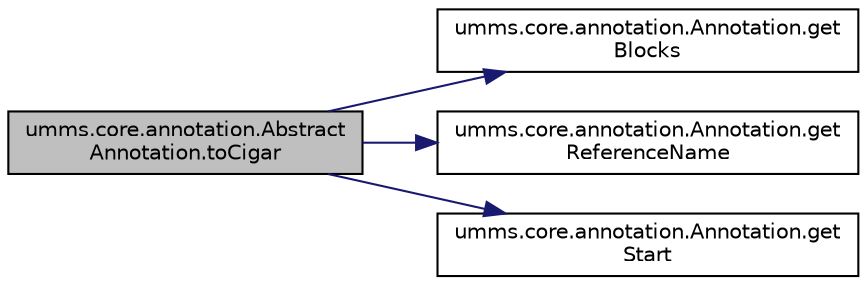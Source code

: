 digraph "umms.core.annotation.AbstractAnnotation.toCigar"
{
  edge [fontname="Helvetica",fontsize="10",labelfontname="Helvetica",labelfontsize="10"];
  node [fontname="Helvetica",fontsize="10",shape=record];
  rankdir="LR";
  Node1 [label="umms.core.annotation.Abstract\lAnnotation.toCigar",height=0.2,width=0.4,color="black", fillcolor="grey75", style="filled" fontcolor="black"];
  Node1 -> Node2 [color="midnightblue",fontsize="10",style="solid"];
  Node2 [label="umms.core.annotation.Annotation.get\lBlocks",height=0.2,width=0.4,color="black", fillcolor="white", style="filled",URL="$interfaceumms_1_1core_1_1annotation_1_1_annotation.html#a1fc089c9a77adad8c174d36bf2452489"];
  Node1 -> Node3 [color="midnightblue",fontsize="10",style="solid"];
  Node3 [label="umms.core.annotation.Annotation.get\lReferenceName",height=0.2,width=0.4,color="black", fillcolor="white", style="filled",URL="$interfaceumms_1_1core_1_1annotation_1_1_annotation.html#a2dd53f6e6ab4a573c0e93ef42e223b93"];
  Node1 -> Node4 [color="midnightblue",fontsize="10",style="solid"];
  Node4 [label="umms.core.annotation.Annotation.get\lStart",height=0.2,width=0.4,color="black", fillcolor="white", style="filled",URL="$interfaceumms_1_1core_1_1annotation_1_1_annotation.html#a4fc0345d5a95dfb0bfd018cc0d9d400f"];
}
